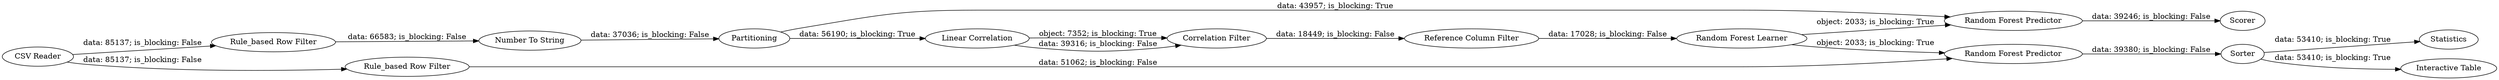 digraph {
	"-8931108195739164258_11" [label="Rule_based Row Filter"]
	"-8931108195739164258_22" [label="Random Forest Learner"]
	"-8931108195739164258_26" [label=Statistics]
	"-8931108195739164258_14" [label="Number To String"]
	"-8931108195739164258_13" [label=Partitioning]
	"-8931108195739164258_23" [label="Random Forest Predictor"]
	"-8931108195739164258_25" [label=Sorter]
	"1951982246666907511_27" [label="Linear Correlation"]
	"1951982246666907511_30" [label="Reference Column Filter"]
	"-8931108195739164258_21" [label="Interactive Table"]
	"-8931108195739164258_32" [label=Scorer]
	"-8931108195739164258_24" [label="Random Forest Predictor"]
	"-8931108195739164258_33" [label="CSV Reader"]
	"1951982246666907511_28" [label="Correlation Filter"]
	"-8931108195739164258_19" [label="Rule_based Row Filter"]
	"-8931108195739164258_24" -> "-8931108195739164258_25" [label="data: 39380; is_blocking: False"]
	"-8931108195739164258_33" -> "-8931108195739164258_19" [label="data: 85137; is_blocking: False"]
	"1951982246666907511_28" -> "1951982246666907511_30" [label="data: 18449; is_blocking: False"]
	"-8931108195739164258_13" -> "-8931108195739164258_23" [label="data: 43957; is_blocking: True"]
	"-8931108195739164258_13" -> "1951982246666907511_27" [label="data: 56190; is_blocking: True"]
	"1951982246666907511_27" -> "1951982246666907511_28" [label="object: 7352; is_blocking: True"]
	"-8931108195739164258_23" -> "-8931108195739164258_32" [label="data: 39246; is_blocking: False"]
	"1951982246666907511_30" -> "-8931108195739164258_22" [label="data: 17028; is_blocking: False"]
	"-8931108195739164258_19" -> "-8931108195739164258_24" [label="data: 51062; is_blocking: False"]
	"-8931108195739164258_25" -> "-8931108195739164258_26" [label="data: 53410; is_blocking: True"]
	"-8931108195739164258_22" -> "-8931108195739164258_24" [label="object: 2033; is_blocking: True"]
	"-8931108195739164258_25" -> "-8931108195739164258_21" [label="data: 53410; is_blocking: True"]
	"-8931108195739164258_33" -> "-8931108195739164258_11" [label="data: 85137; is_blocking: False"]
	"-8931108195739164258_22" -> "-8931108195739164258_23" [label="object: 2033; is_blocking: True"]
	"-8931108195739164258_11" -> "-8931108195739164258_14" [label="data: 66583; is_blocking: False"]
	"1951982246666907511_27" -> "1951982246666907511_28" [label="data: 39316; is_blocking: False"]
	"-8931108195739164258_14" -> "-8931108195739164258_13" [label="data: 37036; is_blocking: False"]
	rankdir=LR
}
